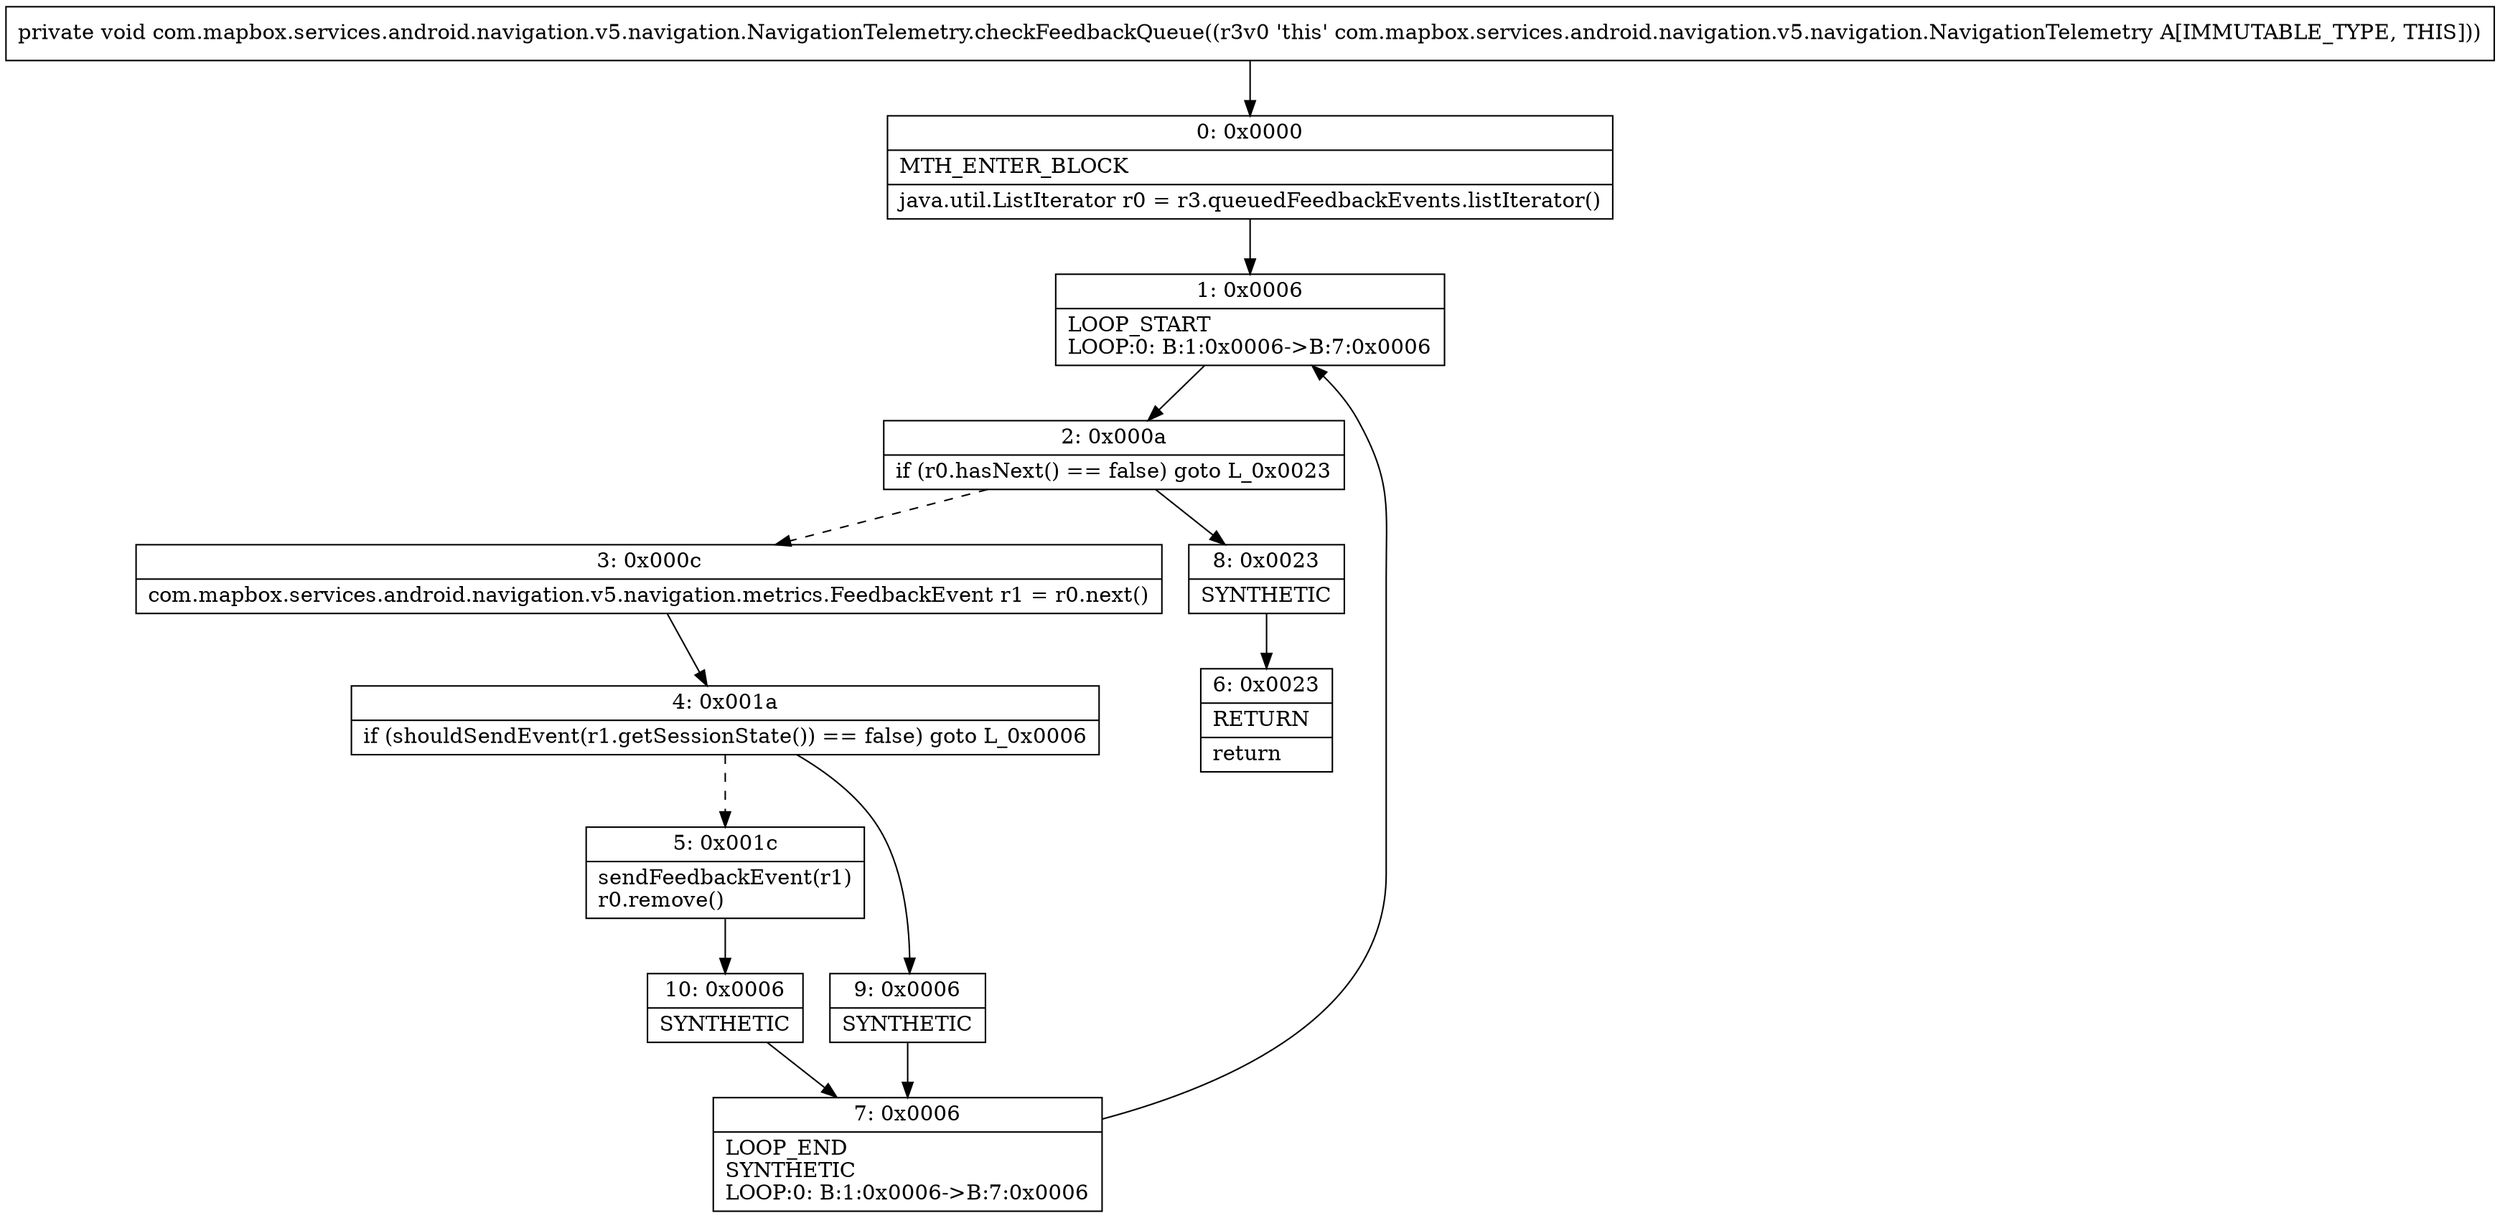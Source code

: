 digraph "CFG forcom.mapbox.services.android.navigation.v5.navigation.NavigationTelemetry.checkFeedbackQueue()V" {
Node_0 [shape=record,label="{0\:\ 0x0000|MTH_ENTER_BLOCK\l|java.util.ListIterator r0 = r3.queuedFeedbackEvents.listIterator()\l}"];
Node_1 [shape=record,label="{1\:\ 0x0006|LOOP_START\lLOOP:0: B:1:0x0006\-\>B:7:0x0006\l}"];
Node_2 [shape=record,label="{2\:\ 0x000a|if (r0.hasNext() == false) goto L_0x0023\l}"];
Node_3 [shape=record,label="{3\:\ 0x000c|com.mapbox.services.android.navigation.v5.navigation.metrics.FeedbackEvent r1 = r0.next()\l}"];
Node_4 [shape=record,label="{4\:\ 0x001a|if (shouldSendEvent(r1.getSessionState()) == false) goto L_0x0006\l}"];
Node_5 [shape=record,label="{5\:\ 0x001c|sendFeedbackEvent(r1)\lr0.remove()\l}"];
Node_6 [shape=record,label="{6\:\ 0x0023|RETURN\l|return\l}"];
Node_7 [shape=record,label="{7\:\ 0x0006|LOOP_END\lSYNTHETIC\lLOOP:0: B:1:0x0006\-\>B:7:0x0006\l}"];
Node_8 [shape=record,label="{8\:\ 0x0023|SYNTHETIC\l}"];
Node_9 [shape=record,label="{9\:\ 0x0006|SYNTHETIC\l}"];
Node_10 [shape=record,label="{10\:\ 0x0006|SYNTHETIC\l}"];
MethodNode[shape=record,label="{private void com.mapbox.services.android.navigation.v5.navigation.NavigationTelemetry.checkFeedbackQueue((r3v0 'this' com.mapbox.services.android.navigation.v5.navigation.NavigationTelemetry A[IMMUTABLE_TYPE, THIS])) }"];
MethodNode -> Node_0;
Node_0 -> Node_1;
Node_1 -> Node_2;
Node_2 -> Node_3[style=dashed];
Node_2 -> Node_8;
Node_3 -> Node_4;
Node_4 -> Node_5[style=dashed];
Node_4 -> Node_9;
Node_5 -> Node_10;
Node_7 -> Node_1;
Node_8 -> Node_6;
Node_9 -> Node_7;
Node_10 -> Node_7;
}


